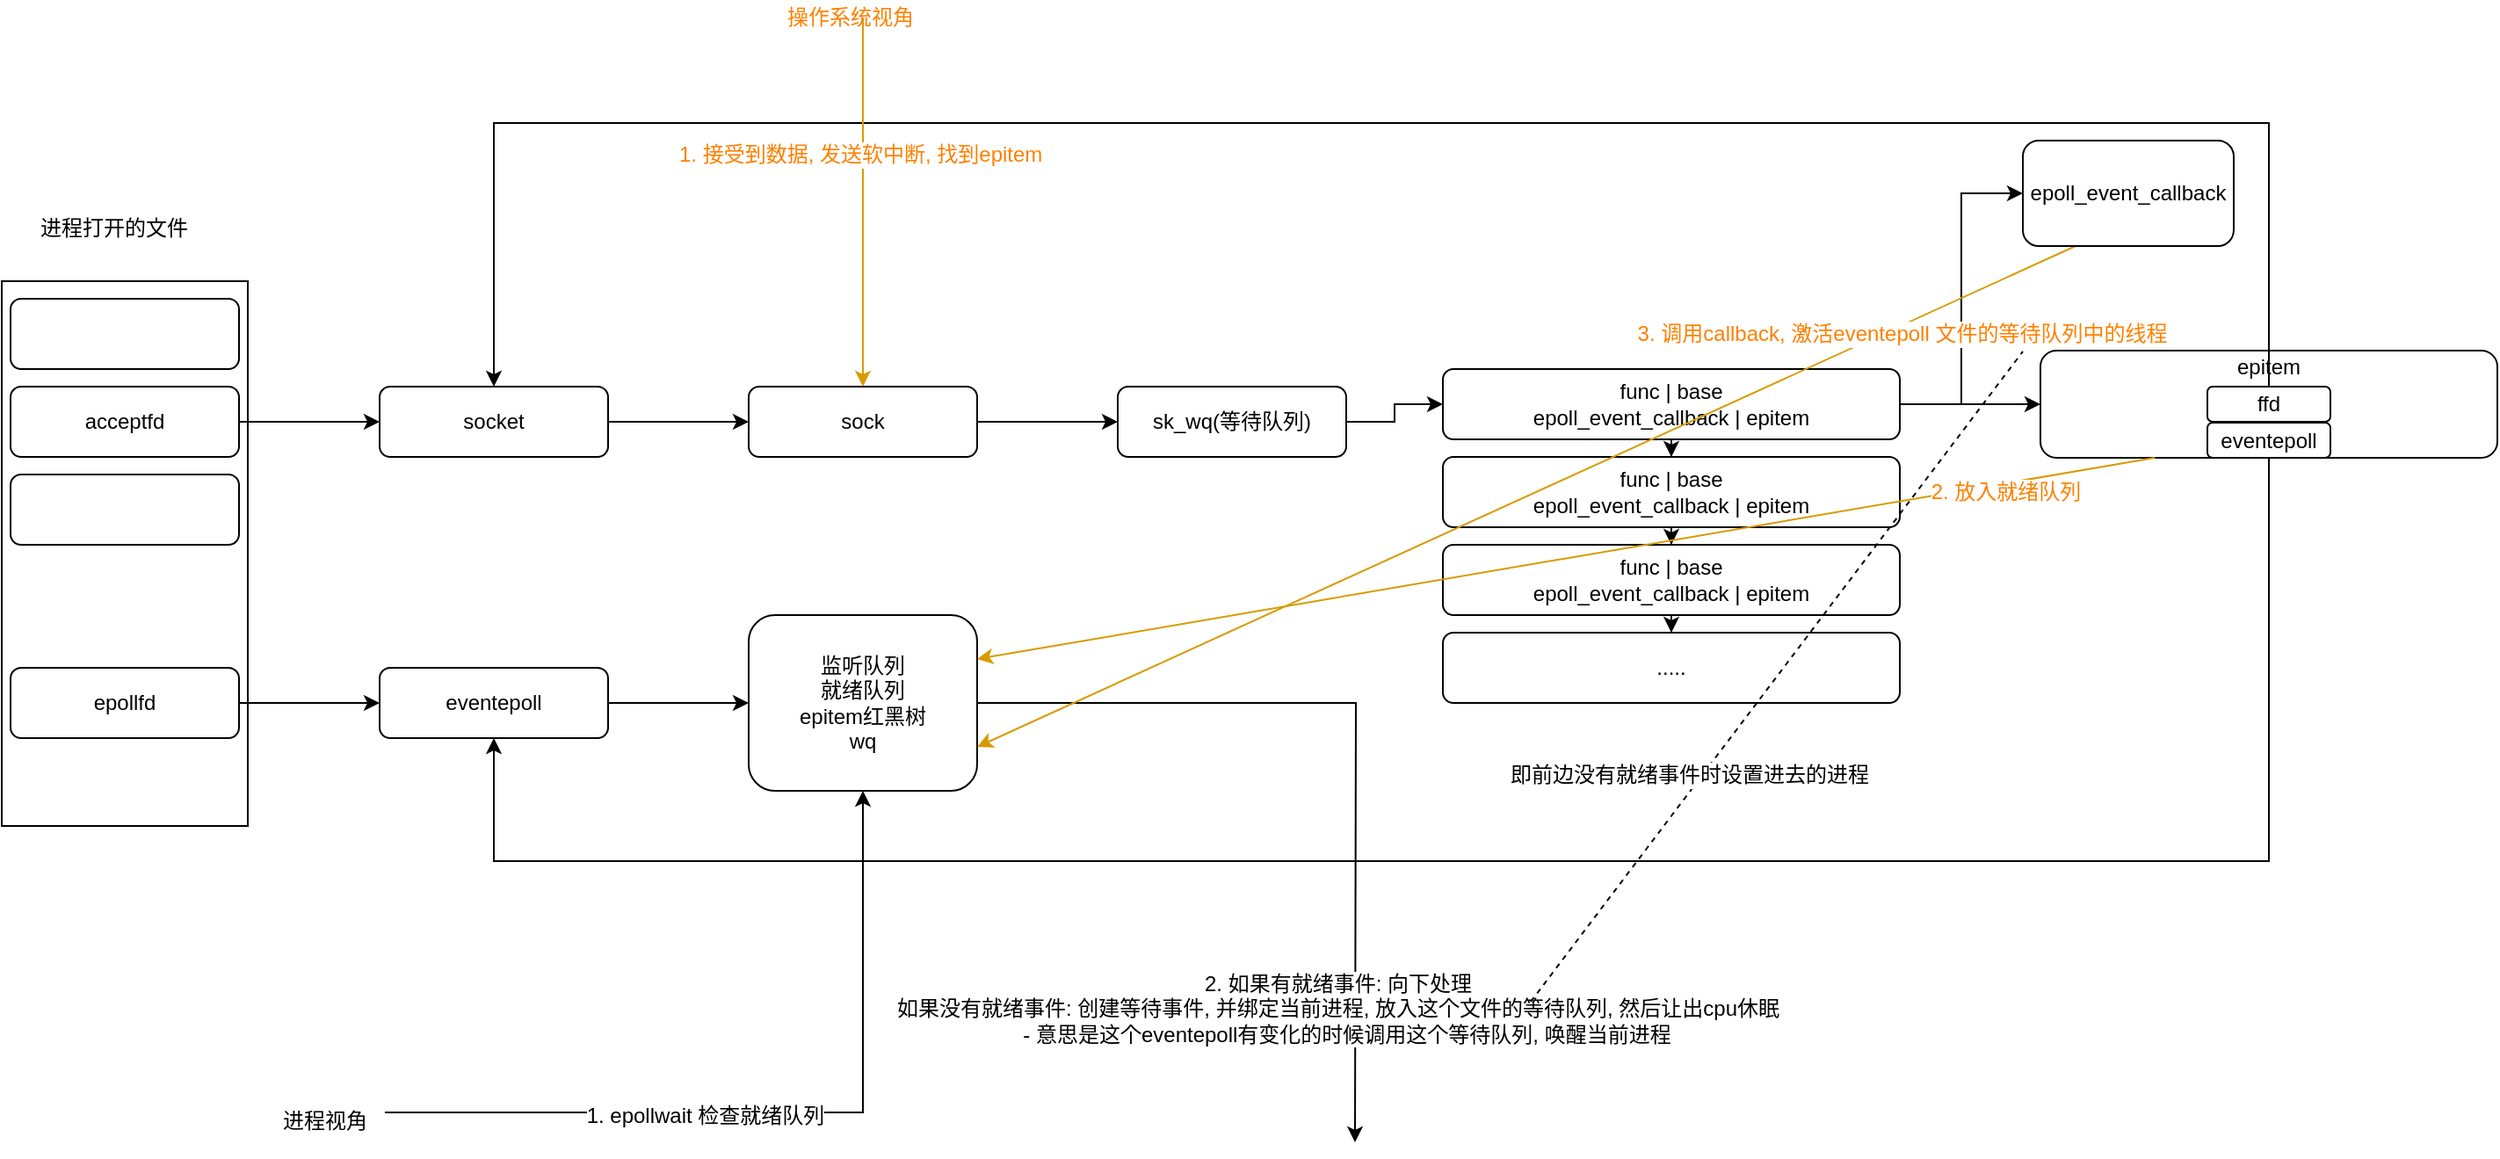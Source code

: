 <mxfile version="12.2.4" pages="1"><diagram id="23reMoULInlmo3CQwtJH" name="Page-1"><mxGraphModel dx="1487" dy="1719" grid="1" gridSize="10" guides="1" tooltips="1" connect="1" arrows="1" fold="1" page="1" pageScale="1" pageWidth="827" pageHeight="1169" math="0" shadow="0"><root><mxCell id="0"/><mxCell id="1" parent="0"/><mxCell id="2" value="" style="rounded=0;whiteSpace=wrap;html=1;" parent="1" vertex="1"><mxGeometry x="170" y="100" width="140" height="310" as="geometry"/></mxCell><mxCell id="4" value="" style="rounded=1;whiteSpace=wrap;html=1;" parent="1" vertex="1"><mxGeometry x="175" y="110" width="130" height="40" as="geometry"/></mxCell><mxCell id="9" value="" style="edgeStyle=orthogonalEdgeStyle;rounded=0;orthogonalLoop=1;jettySize=auto;html=1;" parent="1" source="5" target="8" edge="1"><mxGeometry relative="1" as="geometry"/></mxCell><mxCell id="5" value="acceptfd" style="rounded=1;whiteSpace=wrap;html=1;" parent="1" vertex="1"><mxGeometry x="175" y="160" width="130" height="40" as="geometry"/></mxCell><mxCell id="11" value="" style="edgeStyle=orthogonalEdgeStyle;rounded=0;orthogonalLoop=1;jettySize=auto;html=1;" parent="1" source="8" target="10" edge="1"><mxGeometry relative="1" as="geometry"/></mxCell><mxCell id="8" value="socket" style="rounded=1;whiteSpace=wrap;html=1;" parent="1" vertex="1"><mxGeometry x="385" y="160" width="130" height="40" as="geometry"/></mxCell><mxCell id="15" value="" style="edgeStyle=orthogonalEdgeStyle;rounded=0;orthogonalLoop=1;jettySize=auto;html=1;" parent="1" source="10" target="14" edge="1"><mxGeometry relative="1" as="geometry"/></mxCell><mxCell id="10" value="sock" style="rounded=1;whiteSpace=wrap;html=1;" parent="1" vertex="1"><mxGeometry x="595" y="160" width="130" height="40" as="geometry"/></mxCell><mxCell id="17" value="" style="edgeStyle=orthogonalEdgeStyle;rounded=0;orthogonalLoop=1;jettySize=auto;html=1;" parent="1" source="14" target="16" edge="1"><mxGeometry relative="1" as="geometry"/></mxCell><mxCell id="14" value="sk_wq(等待队列)" style="rounded=1;whiteSpace=wrap;html=1;" parent="1" vertex="1"><mxGeometry x="805" y="160" width="130" height="40" as="geometry"/></mxCell><mxCell id="21" value="" style="edgeStyle=orthogonalEdgeStyle;rounded=0;orthogonalLoop=1;jettySize=auto;html=1;" parent="1" source="16" target="20" edge="1"><mxGeometry relative="1" as="geometry"/></mxCell><mxCell id="34" value="" style="edgeStyle=orthogonalEdgeStyle;rounded=0;orthogonalLoop=1;jettySize=auto;html=1;" parent="1" source="16" target="33" edge="1"><mxGeometry relative="1" as="geometry"/></mxCell><mxCell id="58" style="edgeStyle=orthogonalEdgeStyle;rounded=0;orthogonalLoop=1;jettySize=auto;html=1;entryX=0;entryY=0.5;entryDx=0;entryDy=0;" parent="1" source="16" target="59" edge="1"><mxGeometry relative="1" as="geometry"><mxPoint x="1280" y="90" as="targetPoint"/></mxGeometry></mxCell><mxCell id="16" value="func | base&lt;br&gt;epoll_event_callback | epitem" style="rounded=1;whiteSpace=wrap;html=1;" parent="1" vertex="1"><mxGeometry x="990" y="150" width="260" height="40" as="geometry"/></mxCell><mxCell id="33" value="epitem&lt;br&gt;&lt;br&gt;&lt;br&gt;&lt;br&gt;" style="rounded=1;whiteSpace=wrap;html=1;" parent="1" vertex="1"><mxGeometry x="1330" y="139.5" width="260" height="61" as="geometry"/></mxCell><mxCell id="23" value="" style="edgeStyle=orthogonalEdgeStyle;rounded=0;orthogonalLoop=1;jettySize=auto;html=1;" parent="1" source="20" target="22" edge="1"><mxGeometry relative="1" as="geometry"/></mxCell><mxCell id="20" value="func | base&lt;br&gt;epoll_event_callback | epitem" style="rounded=1;whiteSpace=wrap;html=1;" parent="1" vertex="1"><mxGeometry x="990" y="200" width="260" height="40" as="geometry"/></mxCell><mxCell id="26" value="" style="edgeStyle=orthogonalEdgeStyle;rounded=0;orthogonalLoop=1;jettySize=auto;html=1;" parent="1" source="22" target="25" edge="1"><mxGeometry relative="1" as="geometry"/></mxCell><mxCell id="22" value="func | base&lt;br&gt;epoll_event_callback | epitem" style="rounded=1;whiteSpace=wrap;html=1;" parent="1" vertex="1"><mxGeometry x="990" y="250" width="260" height="40" as="geometry"/></mxCell><mxCell id="25" value="....." style="rounded=1;whiteSpace=wrap;html=1;" parent="1" vertex="1"><mxGeometry x="990" y="300" width="260" height="40" as="geometry"/></mxCell><mxCell id="6" value="" style="rounded=1;whiteSpace=wrap;html=1;" parent="1" vertex="1"><mxGeometry x="175" y="210" width="130" height="40" as="geometry"/></mxCell><mxCell id="7" value="进程打开的文件" style="text;html=1;resizable=0;points=[];autosize=1;align=left;verticalAlign=top;spacingTop=-4;" parent="1" vertex="1"><mxGeometry x="190" y="60" width="100" height="10" as="geometry"/></mxCell><mxCell id="30" value="" style="edgeStyle=orthogonalEdgeStyle;rounded=0;orthogonalLoop=1;jettySize=auto;html=1;" parent="1" source="28" target="29" edge="1"><mxGeometry relative="1" as="geometry"/></mxCell><mxCell id="28" value="epollfd" style="rounded=1;whiteSpace=wrap;html=1;" parent="1" vertex="1"><mxGeometry x="175" y="320" width="130" height="40" as="geometry"/></mxCell><mxCell id="32" value="" style="edgeStyle=orthogonalEdgeStyle;rounded=0;orthogonalLoop=1;jettySize=auto;html=1;" parent="1" source="29" target="31" edge="1"><mxGeometry relative="1" as="geometry"/></mxCell><mxCell id="29" value="eventepoll" style="rounded=1;whiteSpace=wrap;html=1;" parent="1" vertex="1"><mxGeometry x="385" y="320" width="130" height="40" as="geometry"/></mxCell><mxCell id="46" style="edgeStyle=orthogonalEdgeStyle;rounded=0;orthogonalLoop=1;jettySize=auto;html=1;" parent="1" source="31" edge="1"><mxGeometry relative="1" as="geometry"><mxPoint x="940" y="590" as="targetPoint"/></mxGeometry></mxCell><mxCell id="47" value="2. 如果有就绪事件: 向下处理&lt;br&gt;如果没有就绪事件: 创建等待事件, 并绑定当前进程, 放入这个文件的等待队列, 然后让出cpu休眠&lt;br&gt;&amp;nbsp; &amp;nbsp;- 意思是这个eventepoll有变化的时候调用这个等待队列, 唤醒当前进程" style="text;html=1;resizable=0;points=[];align=center;verticalAlign=middle;labelBackgroundColor=#ffffff;" parent="46" vertex="1" connectable="0"><mxGeometry x="0.526" y="3" relative="1" as="geometry"><mxPoint x="-13" y="34.5" as="offset"/></mxGeometry></mxCell><mxCell id="31" value="监听队列&lt;br&gt;就绪队列&lt;br&gt;epitem红黑树&lt;br&gt;wq" style="rounded=1;whiteSpace=wrap;html=1;" parent="1" vertex="1"><mxGeometry x="595" y="290" width="130" height="100" as="geometry"/></mxCell><mxCell id="38" value="" style="edgeStyle=orthogonalEdgeStyle;rounded=0;orthogonalLoop=1;jettySize=auto;html=1;entryX=0.5;entryY=0;entryDx=0;entryDy=0;" parent="1" source="35" target="8" edge="1"><mxGeometry relative="1" as="geometry"><mxPoint x="1320" y="75" as="targetPoint"/><Array as="points"><mxPoint x="1460" y="10"/><mxPoint x="450" y="10"/></Array></mxGeometry></mxCell><mxCell id="35" value="&lt;span style=&quot;white-space: normal&quot;&gt;ffd&lt;/span&gt;" style="rounded=1;whiteSpace=wrap;html=1;" parent="1" vertex="1"><mxGeometry x="1425" y="160" width="70" height="20" as="geometry"/></mxCell><mxCell id="40" value="" style="edgeStyle=orthogonalEdgeStyle;rounded=0;orthogonalLoop=1;jettySize=auto;html=1;entryX=0.5;entryY=1;entryDx=0;entryDy=0;" parent="1" source="36" target="29" edge="1"><mxGeometry relative="1" as="geometry"><mxPoint x="1460" y="280.5" as="targetPoint"/><Array as="points"><mxPoint x="1460" y="430"/><mxPoint x="450" y="430"/></Array></mxGeometry></mxCell><mxCell id="36" value="&lt;span style=&quot;white-space: normal&quot;&gt;eventepoll&lt;/span&gt;" style="rounded=1;whiteSpace=wrap;html=1;" parent="1" vertex="1"><mxGeometry x="1425" y="180.5" width="70" height="20" as="geometry"/></mxCell><mxCell id="44" value="" style="edgeStyle=orthogonalEdgeStyle;rounded=0;orthogonalLoop=1;jettySize=auto;html=1;entryX=0.5;entryY=1;entryDx=0;entryDy=0;" parent="1" source="42" target="31" edge="1"><mxGeometry relative="1" as="geometry"><mxPoint x="590" y="540" as="targetPoint"/></mxGeometry></mxCell><mxCell id="45" value="1. epollwait 检查就绪队列" style="text;html=1;resizable=0;points=[];align=center;verticalAlign=middle;labelBackgroundColor=#ffffff;" parent="44" vertex="1" connectable="0"><mxGeometry x="-0.201" y="-2" relative="1" as="geometry"><mxPoint as="offset"/></mxGeometry></mxCell><mxCell id="42" value="进程视角" style="text;html=1;resizable=0;points=[];autosize=1;align=left;verticalAlign=top;spacingTop=-4;" parent="1" vertex="1"><mxGeometry x="328" y="568" width="60" height="10" as="geometry"/></mxCell><mxCell id="49" style="edgeStyle=orthogonalEdgeStyle;rounded=0;orthogonalLoop=1;jettySize=auto;html=1;entryX=0.5;entryY=0;entryDx=0;entryDy=0;fillColor=#ffe6cc;strokeColor=#d79b00;" parent="1" source="48" target="10" edge="1"><mxGeometry relative="1" as="geometry"/></mxCell><mxCell id="50" value="1. 接受到数据, 发送软中断, 找到epitem&amp;nbsp;" style="text;html=1;resizable=0;points=[];align=center;verticalAlign=middle;labelBackgroundColor=#ffffff;fontColor=#FF8000;" parent="49" vertex="1" connectable="0"><mxGeometry x="-0.257" relative="1" as="geometry"><mxPoint as="offset"/></mxGeometry></mxCell><mxCell id="48" value="&lt;font color=&quot;#ff8000&quot;&gt;操作系统视角&lt;/font&gt;" style="text;html=1;resizable=0;points=[];autosize=1;align=left;verticalAlign=top;spacingTop=-4;" parent="1" vertex="1"><mxGeometry x="615" y="-60" width="90" height="10" as="geometry"/></mxCell><mxCell id="51" value="" style="endArrow=classic;html=1;exitX=0.25;exitY=1;exitDx=0;exitDy=0;entryX=1;entryY=0.25;entryDx=0;entryDy=0;fillColor=#ffe6cc;strokeColor=#d79b00;" parent="1" source="33" target="31" edge="1"><mxGeometry width="50" height="50" relative="1" as="geometry"><mxPoint x="890" y="300" as="sourcePoint"/><mxPoint x="850" y="250" as="targetPoint"/></mxGeometry></mxCell><mxCell id="52" value="2. 放入就绪队列" style="text;html=1;resizable=0;points=[];align=center;verticalAlign=middle;labelBackgroundColor=#ffffff;fontColor=#FF8000;" parent="51" vertex="1" connectable="0"><mxGeometry x="0.174" relative="1" as="geometry"><mxPoint x="308" y="-47.5" as="offset"/></mxGeometry></mxCell><mxCell id="53" value="" style="endArrow=classic;html=1;entryX=1;entryY=0.75;entryDx=0;entryDy=0;fillColor=#ffe6cc;strokeColor=#d79b00;exitX=0.25;exitY=1;exitDx=0;exitDy=0;" parent="1" source="59" target="31" edge="1"><mxGeometry width="50" height="50" relative="1" as="geometry"><mxPoint x="870" y="280" as="sourcePoint"/><mxPoint x="920" y="230" as="targetPoint"/></mxGeometry></mxCell><mxCell id="54" value="3. 调用callback, 激活eventepoll 文件的等待队列中的线程" style="text;html=1;resizable=0;points=[];align=center;verticalAlign=middle;labelBackgroundColor=#ffffff;fontColor=#FF8000;" parent="53" vertex="1" connectable="0"><mxGeometry x="0.287" y="1" relative="1" as="geometry"><mxPoint x="302.5" y="-134.5" as="offset"/></mxGeometry></mxCell><mxCell id="55" value="" style="endArrow=none;dashed=1;html=1;" parent="1" edge="1"><mxGeometry width="50" height="50" relative="1" as="geometry"><mxPoint x="1040" y="510" as="sourcePoint"/><mxPoint x="1320" y="140" as="targetPoint"/></mxGeometry></mxCell><mxCell id="56" value="即前边没有就绪事件时设置进去的进程" style="text;html=1;resizable=0;points=[];align=center;verticalAlign=middle;labelBackgroundColor=#ffffff;" parent="55" vertex="1" connectable="0"><mxGeometry x="0.291" y="-2" relative="1" as="geometry"><mxPoint x="-92.5" y="108" as="offset"/></mxGeometry></mxCell><mxCell id="59" value="&lt;span style=&quot;white-space: normal&quot;&gt;epoll_event_callback&lt;/span&gt;" style="rounded=1;whiteSpace=wrap;html=1;" parent="1" vertex="1"><mxGeometry x="1320" y="20" width="120" height="60" as="geometry"/></mxCell></root></mxGraphModel></diagram></mxfile>